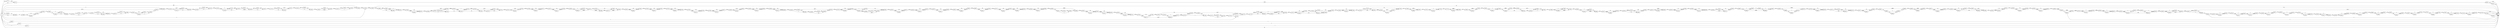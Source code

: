 digraph {
	graph [rankdir=LR]
	node [shape=rectangle]
	777 -> 778 [label=2519]
	778 -> 5982 [label=2559]
	5982 -> 1 [label=2519]
	5982 -> 24721 [label=40]
	10463 -> 10464 [label=50]
	10464 -> 10469 [label=775]
	10469 -> 10502 [label=50]
	10469 -> 46085 [label=725]
	10502 -> 10523 [label=775]
	10523 -> 10562 [label=777]
	10562 -> 10565 [label=775]
	10562 -> 10583 [label=2]
	10565 -> 10583 [label=50]
	10565 -> 10586 [label=725]
	10583 -> 10586 [label=52]
	10586 -> 10743 [label=777]
	10743 -> 10764 [label=50]
	10743 -> 24768 [label=727]
	10764 -> 10826 [label=777]
	10826 -> 10859 [label=50]
	10826 -> 24792 [label=727]
	10859 -> 10871 [label=52]
	10871 -> 10877 [label=777]
	10877 -> 10898 [label=52]
	10877 -> 46145 [label=725]
	10898 -> 10913 [label=777]
	10913 -> 10928 [label=52]
	10913 -> 10934 [label=725]
	10928 -> 10934 [label=50]
	10928 -> 10949 [label=2]
	10934 -> 10949 [label=775]
	10949 -> 10973 [label=777]
	10973 -> 10994 [label=37350]
	10994 -> 11021 [label=37354]
	11021 -> 11027 [label=777]
	11021 -> 24835 [label=36577]
	11027 -> 11048 [label=50]
	11027 -> 24835 [label=727]
	11048 -> 11108 [label=37354]
	11108 -> 11132 [label=777]
	11108 -> 43320 [label=36577]
	11132 -> 11192 [label=37354]
	11192 -> 11198 [label=37352]
	11192 -> 11213 [label=2]
	11198 -> 11213 [label=36627]
	11198 -> 11225 [label=725]
	11213 -> 11225 [label=36629]
	11225 -> 11246 [label=36629]
	11225 -> 46211 [label=725]
	11246 -> 11267 [label=777]
	11246 -> 43340 [label=36577]
	11267 -> 11273 [label=37354]
	11273 -> 11294 [label=50]
	11273 -> 24878 [label=37304]
	11294 -> 11312 [label=777]
	11312 -> 11321 [label=37354]
	11321 -> 11342 [label=777]
	11321 -> 43380 [label=36577]
	11342 -> 11348 [label=37354]
	11348 -> 11369 [label=36627]
	11348 -> 24900 [label=727]
	11369 -> 11537 [label=37354]
	11537 -> 11558 [label=1]
	11537 -> 17964 [label=37353]
	11558 -> 11648 [label=37354]
	11648 -> 11764 [label=37663]
	11764 -> 11963 [label=37666]
	11963 -> 1 [label=50]
	11963 -> 24985 [label=37616]
	17964 -> 11558 [label=37353]
	23945 -> 1 [label=1]
	24721 -> 1 [label=40]
	24768 -> 10764 [label=727]
	24792 -> 10859 [label=2]
	24792 -> 10871 [label=725]
	24835 -> 11048 [label=37304]
	24878 -> 11294 [label=727]
	24878 -> 11312 [label=36577]
	24900 -> 11369 [label=727]
	24985 -> 24991 [label=36891]
	24985 -> 25006 [label=725]
	24991 -> 25006 [label=36888]
	24991 -> 25012 [label=3]
	25006 -> 25012 [label=37613]
	25012 -> 25036 [label=37616]
	25036 -> 25057 [label=730]
	25036 -> 43400 [label=36886]
	25057 -> 25084 [label=37616]
	25084 -> 25091 [label=36891]
	25084 -> 25123 [label=725]
	25091 -> 25102 [label=314]
	25091 -> 35444 [label=36577]
	25102 -> 25123 [label=2]
	25102 -> 35444 [label=312]
	25123 -> 25135 [label=727]
	25135 -> 25141 [label=36888]
	25135 -> 25156 [label=725]
	25141 -> 25150 [label=36891]
	25150 -> 25156 [label=314]
	25150 -> 43455 [label=36577]
	25156 -> 25157 [label=1039]
	25157 -> 25178 [label=730]
	25157 -> 43455 [label=309]
	25178 -> 25272 [label=37616]
	25272 -> 25293 [label=1039]
	25272 -> 43481 [label=36577]
	25293 -> 25396 [label=37616]
	25396 -> 25417 [label=730]
	25396 -> 43501 [label=36886]
	25417 -> 25427 [label=37616]
	25427 -> 25448 [label=730]
	25427 -> 43521 [label=36886]
	25448 -> 25493 [label=37616]
	25493 -> 25514 [label=5]
	25493 -> 43530 [label=37611]
	25514 -> 25547 [label=730]
	25547 -> 25559 [label=730]
	25547 -> 25568 [label=36886]
	25559 -> 25568 [label=5]
	25559 -> 25598 [label=725]
	25568 -> 25577 [label=36891]
	25577 -> 25598 [label=5]
	25577 -> 25616 [label=36886]
	25598 -> 25616 [label=730]
	25616 -> 25619 [label=37616]
	25619 -> 25640 [label=730]
	25619 -> 43652 [label=36886]
	25640 -> 25676 [label=37616]
	25676 -> 25697 [label=730]
	25676 -> 43672 [label=36886]
	25697 -> 25718 [label=37616]
	25718 -> 25739 [label=730]
	25718 -> 43692 [label=36886]
	25739 -> 25769 [label=37616]
	25769 -> 25790 [label=730]
	25769 -> 43712 [label=36886]
	25790 -> 25796 [label=37616]
	25796 -> 25817 [label=730]
	25796 -> 43732 [label=36886]
	25817 -> 25820 [label=37616]
	25820 -> 25841 [label=37307]
	25820 -> 45338 [label=309]
	25841 -> 25985 [label=37616]
	25985 -> 26006 [label=730]
	25985 -> 43752 [label=36886]
	26006 -> 26069 [label=37616]
	26069 -> 26090 [label=730]
	26069 -> 43772 [label=36886]
	26090 -> 26165 [label=37616]
	26165 -> 26186 [label=2]
	26165 -> 35484 [label=37614]
	26186 -> 26188 [label=1039]
	26188 -> 26209 [label=730]
	26188 -> 45358 [label=309]
	26209 -> 26216 [label=1039]
	26216 -> 26279 [label=37616]
	26279 -> 26309 [label=730]
	26279 -> 43839 [label=36886]
	26309 -> 26339 [label=2]
	26309 -> 35495 [label=37614]
	26339 -> 26349 [label=730]
	26349 -> 26447 [label=37616]
	26447 -> 26471 [label=730]
	26447 -> 43898 [label=36886]
	26471 -> 26516 [label=37616]
	26516 -> 26570 [label=730]
	26516 -> 43951 [label=36886]
	26570 -> 26575 [label=37616]
	26575 -> 26596 [label=730]
	26575 -> 43971 [label=36886]
	26596 -> 26612 [label=37616]
	26612 -> 26633 [label=730]
	26612 -> 43991 [label=36886]
	26633 -> 26651 [label=37616]
	26651 -> 26673 [label=730]
	26651 -> 44012 [label=36886]
	26673 -> 26771 [label=37616]
	26771 -> 26792 [label=730]
	26771 -> 44032 [label=36886]
	26792 -> 26813 [label=730]
	26792 -> 44052 [label=36886]
	26813 -> 26825 [label=37616]
	26825 -> 26846 [label=730]
	26825 -> 44072 [label=36886]
	26846 -> 26863 [label=37616]
	26863 -> 26867 [label=730]
	26863 -> 26906 [label=36886]
	26867 -> 26903 [label=2]
	26867 -> 35556 [label=728]
	26903 -> 26906 [label=730]
	26906 -> 26921 [label=37616]
	26921 -> 26942 [label=730]
	26921 -> 44134 [label=36886]
	26942 -> 26970 [label=730]
	26942 -> 44161 [label=36886]
	26970 -> 26978 [label=37616]
	26978 -> 27017 [label=730]
	26978 -> 44199 [label=36886]
	27017 -> 27018 [label=37616]
	27018 -> 27039 [label=730]
	27018 -> 44217 [label=36886]
	27039 -> 27052 [label=1039]
	27052 -> 27053 [label=311]
	27052 -> 35599 [label=728]
	27053 -> 27075 [label=2]
	27053 -> 44312 [label=309]
	27075 -> 27079 [label=36888]
	27079 -> 27100 [label=2]
	27079 -> 35599 [label=36886]
	27100 -> 27107 [label=1039]
	27107 -> 27143 [label=730]
	27107 -> 45421 [label=309]
	27143 -> 27152 [label=1039]
	27152 -> 27162 [label=2]
	27152 -> 35606 [label=1037]
	27162 -> 27173 [label=3]
	27173 -> 27179 [label=37617]
	27179 -> 27188 [label=36889]
	27179 -> 35661 [label=728]
	27188 -> 27237 [label=3]
	27188 -> 35661 [label=36886]
	27237 -> 27248 [label=36889]
	27248 -> 27317 [label=37617]
	27317 -> 27338 [label=731]
	27317 -> 44452 [label=36886]
	27338 -> 27340 [label=1040]
	27340 -> 27359 [label=731]
	27340 -> 44473 [label=309]
	27359 -> 27380 [label=3]
	27359 -> 27392 [label=728]
	27380 -> 27392 [label=36889]
	27392 -> 27440 [label=37617]
	27440 -> 27461 [label=731]
	27440 -> 44519 [label=36886]
	27461 -> 27473 [label=37617]
	27473 -> 27479 [label=37308]
	27473 -> 44534 [label=309]
	27479 -> 27539 [label=731]
	27479 -> 44534 [label=36577]
	27539 -> 27606 [label=37617]
	27606 -> 27627 [label=37308]
	27606 -> 45498 [label=309]
	27627 -> 27707 [label=37617]
	27707 -> 27728 [label=2]
	27707 -> 35743 [label=37615]
	27728 -> 27773 [label=37617]
	27773 -> 27800 [label=36888]
	27773 -> 35769 [label=729]
	27800 -> 27803 [label=37617]
	27803 -> 27830 [label=36888]
	27803 -> 35795 [label=729]
	27830 -> 27842 [label=37617]
	27842 -> 27863 [label=3]
	27842 -> 35815 [label=37614]
	27863 -> 27884 [label=731]
	27863 -> 27905 [label=36886]
	27884 -> 27905 [label=3]
	27884 -> 27914 [label=728]
	27905 -> 27906 [label=36889]
	27906 -> 27914 [label=312]
	27906 -> 35848 [label=36577]
	27914 -> 27923 [label=1040]
	27923 -> 27944 [label=3]
	27923 -> 35848 [label=1037]
	27944 -> 27969 [label=37617]
	27969 -> 27990 [label=3]
	27969 -> 35866 [label=37614]
	27990 -> 27992 [label=731]
	27992 -> 28034 [label=37617]
	28034 -> 28079 [label=3]
	28034 -> 35912 [label=37614]
	28079 -> 28083 [label=731]
	28083 -> 28157 [label=37617]
	28157 -> 28178 [label=731]
	28157 -> 44699 [label=36886]
	28178 -> 28278 [label=37617]
	28278 -> 44700 [label=36886]
	28278 -> 28299 [label=731]
	28299 -> 28300 [label=37308]
	28300 -> 28317 [label=37617]
	28317 -> 28338 [label=36889]
	28317 -> 35948 [label=728]
	28338 -> 28375 [label=37617]
	28375 -> 28390 [label=731]
	28375 -> 44734 [label=36886]
	28390 -> 28464 [label=37617]
	28464 -> 28485 [label=731]
	28464 -> 44754 [label=36886]
	28485 -> 28548 [label=37617]
	28548 -> 28551 [label=1040]
	28548 -> 44775 [label=36577]
	28551 -> 28578 [label=731]
	28551 -> 44775 [label=309]
	28578 -> 28581 [label=37617]
	28581 -> 28602 [label=3]
	28581 -> 35958 [label=37614]
	28602 -> 28626 [label=731]
	28626 -> 28647 [label=3]
	28626 -> 35980 [label=728]
	28647 -> 28674 [label=37617]
	28674 -> 28698 [label=731]
	28674 -> 28723 [label=36886]
	28698 -> 28719 [label=3]
	28698 -> 36008 [label=728]
	28719 -> 28723 [label=731]
	28723 -> 28728 [label=37617]
	28728 -> 28749 [label=731]
	28728 -> 44897 [label=36886]
	28749 -> 28752 [label=37617]
	28752 -> 28755 [label=37308]
	28752 -> 44915 [label=309]
	28755 -> 28776 [label=731]
	28755 -> 44915 [label=36577]
	28776 -> 28797 [label=37617]
	28797 -> 28818 [label=731]
	28797 -> 44937 [label=36886]
	28818 -> 28821 [label=37617]
	28821 -> 28833 [label=731]
	28821 -> 28860 [label=36886]
	28833 -> 28854 [label=3]
	28833 -> 36028 [label=728]
	28854 -> 28860 [label=731]
	28860 -> 28932 [label=37617]
	28932 -> 28953 [label=36889]
	28932 -> 36048 [label=728]
	28953 -> 28971 [label=37617]
	28971 -> 28992 [label=731]
	28971 -> 44995 [label=36886]
	28992 -> 29010 [label=37617]
	29010 -> 29031 [label=731]
	29010 -> 45010 [label=36886]
	29031 -> 29037 [label=37308]
	29037 -> 29046 [label=731]
	29037 -> 29064 [label=36577]
	29046 -> 29064 [label=1040]
	29064 -> 29220 [label=37617]
	29220 -> 29241 [label=731]
	29220 -> 45061 [label=36886]
	29241 -> 29265 [label=37617]
	29265 -> 29286 [label=731]
	29265 -> 45081 [label=36886]
	29286 -> 29340 [label=37617]
	29340 -> 29361 [label=731]
	29340 -> 45101 [label=36886]
	29361 -> 29381 [label=37617]
	29381 -> 1 [label=725]
	29381 -> 29418 [label=36892]
	29418 -> 29433 [label=6]
	29418 -> 36054 [label=36886]
	29433 -> 1 [label=2]
	29433 -> 36054 [label=4]
	35414 -> 1 [label=2]
	35444 -> 35452 [label=36889]
	35452 -> 25141 [label=3]
	35452 -> 25135 [label=36886]
	35484 -> 26186 [label=1037]
	35484 -> 26216 [label=36577]
	35495 -> 26339 [label=728]
	35495 -> 43848 [label=36886]
	35556 -> 26903 [label=728]
	35599 -> 35602 [label=37614]
	35602 -> 27100 [label=1037]
	35602 -> 35606 [label=36577]
	35606 -> 27173 [label=37614]
	35661 -> 35668 [label=37614]
	35668 -> 27248 [label=728]
	35668 -> 27237 [label=36886]
	35743 -> 27728 [label=37615]
	35769 -> 27800 [label=729]
	35795 -> 27830 [label=729]
	35815 -> 27863 [label=37614]
	35848 -> 27944 [label=37614]
	35866 -> 27990 [label=728]
	35866 -> 27992 [label=36886]
	35912 -> 28079 [label=728]
	35912 -> 28083 [label=36886]
	35948 -> 28338 [label=728]
	35958 -> 28602 [label=728]
	35958 -> 35980 [label=36886]
	35980 -> 28647 [label=37614]
	36008 -> 28719 [label=728]
	36028 -> 28854 [label=728]
	36048 -> 28953 [label=728]
	36054 -> 36123 [label=36890]
	36123 -> 36148 [label=4]
	36123 -> 45145 [label=36886]
	36148 -> 36206 [label=36890]
	36206 -> 36227 [label=4]
	36206 -> 45165 [label=36886]
	36227 -> 36250 [label=36890]
	36250 -> 36302 [label=4]
	36250 -> 45184 [label=36886]
	36302 -> 36303 [label=36581]
	36303 -> 36324 [label=4]
	36303 -> 45222 [label=36577]
	36324 -> 36362 [label=36890]
	36362 -> 36404 [label=4]
	36362 -> 45269 [label=36886]
	36404 -> 36416 [label=313]
	36416 -> 36417 [label=36890]
	36417 -> 36438 [label=4]
	36417 -> 45305 [label=36886]
	36438 -> 36454 [label=317]
	36454 -> 1 [label=4]
	36454 -> 36470 [label=313]
	36470 -> 36491 [label=4]
	36470 -> 45646 [label=309]
	36491 -> 36515 [label=313]
	36515 -> 36542 [label=4]
	36515 -> 45672 [label=309]
	36542 -> 36593 [label=4]
	36542 -> 45722 [label=309]
	36593 -> 36596 [label=313]
	36596 -> 36617 [label=4]
	36596 -> 45742 [label=309]
	36617 -> 36653 [label=313]
	36653 -> 36674 [label=4]
	36653 -> 45762 [label=309]
	36674 -> 36728 [label=313]
	36728 -> 36755 [label=4]
	36728 -> 45788 [label=309]
	36755 -> 36758 [label=313]
	36758 -> 36782 [label=4]
	36758 -> 45811 [label=309]
	36782 -> 36788 [label=313]
	36788 -> 36809 [label=4]
	36788 -> 45831 [label=309]
	36809 -> 36826 [label=313]
	36826 -> 36875 [label=4]
	36826 -> 45879 [label=309]
	36875 -> 36896 [label=313]
	36896 -> 36917 [label=4]
	36896 -> 45899 [label=309]
	36917 -> 36926 [label=313]
	36926 -> 36947 [label=4]
	36926 -> 45919 [label=309]
	36947 -> 36977 [label=313]
	36977 -> 37019 [label=4]
	36977 -> 45960 [label=309]
	37019 -> 37022 [label=313]
	37022 -> 37055 [label=4]
	37022 -> 45992 [label=309]
	37055 -> 37097 [label=313]
	37097 -> 37139 [label=4]
	37097 -> 46033 [label=309]
	37139 -> 37142 [label=313]
	37142 -> 37163 [label=4]
	37142 -> 46053 [label=309]
	37163 -> 37179 [label=313]
	37179 -> 1 [label=309]
	37179 -> 37296 [label=4]
	37296 -> 1 [label=3]
	37296 -> 48799 [label=1]
	43277 -> 1 [label=1]
	43320 -> 11132 [label=36577]
	43340 -> 11267 [label=36577]
	43380 -> 11342 [label=36577]
	43400 -> 25057 [label=36886]
	43455 -> 25178 [label=36886]
	43481 -> 25293 [label=36577]
	43501 -> 25417 [label=36886]
	43521 -> 25448 [label=36886]
	43530 -> 25547 [label=36886]
	43530 -> 25514 [label=725]
	43652 -> 25640 [label=36886]
	43672 -> 25697 [label=36886]
	43692 -> 25739 [label=36886]
	43712 -> 25790 [label=36886]
	43732 -> 25817 [label=36886]
	43752 -> 26006 [label=36886]
	43772 -> 26090 [label=36886]
	43839 -> 26309 [label=36886]
	43848 -> 43869 [label=36577]
	43848 -> 45378 [label=309]
	43869 -> 26349 [label=36886]
	43898 -> 26471 [label=36886]
	43951 -> 26570 [label=36886]
	43971 -> 26596 [label=36886]
	43991 -> 26633 [label=36886]
	44012 -> 26673 [label=36886]
	44032 -> 26792 [label=36886]
	44052 -> 26813 [label=36886]
	44072 -> 26846 [label=36886]
	44134 -> 26942 [label=36886]
	44161 -> 26970 [label=36886]
	44199 -> 27017 [label=36886]
	44217 -> 44312 [label=36577]
	44217 -> 27039 [label=309]
	44312 -> 27075 [label=36886]
	44452 -> 44473 [label=36577]
	44452 -> 27338 [label=309]
	44473 -> 27380 [label=36886]
	44519 -> 27461 [label=36886]
	44534 -> 44546 [label=36886]
	44546 -> 44567 [label=36577]
	44546 -> 45478 [label=309]
	44567 -> 27539 [label=36886]
	44699 -> 28178 [label=36886]
	44700 -> 28299 [label=36577]
	44700 -> 28300 [label=309]
	44734 -> 28390 [label=36886]
	44754 -> 28485 [label=36886]
	44775 -> 28578 [label=36886]
	44897 -> 28749 [label=36886]
	44915 -> 28776 [label=36886]
	44937 -> 28818 [label=36886]
	44995 -> 28992 [label=36886]
	45010 -> 29031 [label=36577]
	45010 -> 29046 [label=309]
	45061 -> 29241 [label=36886]
	45081 -> 29286 [label=36886]
	45101 -> 29361 [label=36886]
	45145 -> 36148 [label=36886]
	45165 -> 36227 [label=36886]
	45184 -> 36302 [label=36577]
	45184 -> 45222 [label=309]
	45222 -> 36324 [label=36886]
	45269 -> 36416 [label=36577]
	45269 -> 36404 [label=309]
	45305 -> 1 [label=36573]
	45305 -> 36438 [label=313]
	45338 -> 25841 [label=309]
	45358 -> 26209 [label=309]
	45378 -> 43869 [label=309]
	45421 -> 27143 [label=309]
	45478 -> 44567 [label=309]
	45498 -> 27627 [label=309]
	45646 -> 36491 [label=309]
	45672 -> 36542 [label=309]
	45722 -> 36593 [label=309]
	45742 -> 36617 [label=309]
	45762 -> 36674 [label=309]
	45788 -> 36755 [label=309]
	45811 -> 36782 [label=309]
	45831 -> 36809 [label=309]
	45879 -> 36875 [label=309]
	45899 -> 36917 [label=309]
	45919 -> 36947 [label=309]
	45960 -> 37019 [label=309]
	45992 -> 37055 [label=309]
	46033 -> 37139 [label=309]
	46053 -> 37163 [label=309]
	46085 -> 10502 [label=725]
	46145 -> 10898 [label=725]
	46211 -> 11246 [label=725]
	48799 -> 1 [label=1]
	0 -> 778 [label=40]
	0 -> 11764 [label=3]
	0 -> 10973 [label=36573]
	0 -> 11648 [label=309]
	0 -> 10994 [label=4]
	0 -> 10464 [label=725]
	0 -> 27162 [label=1]
	0 -> 777 [label=2519]
	0 -> 10463 [label=50]
	0 -> 1 [label=81]
	0 -> 23945 [label=1]
	0 -> 10523 [label=2]
	0 -> 35414 [label=2]
	0 -> 43277 [label=1]
}
